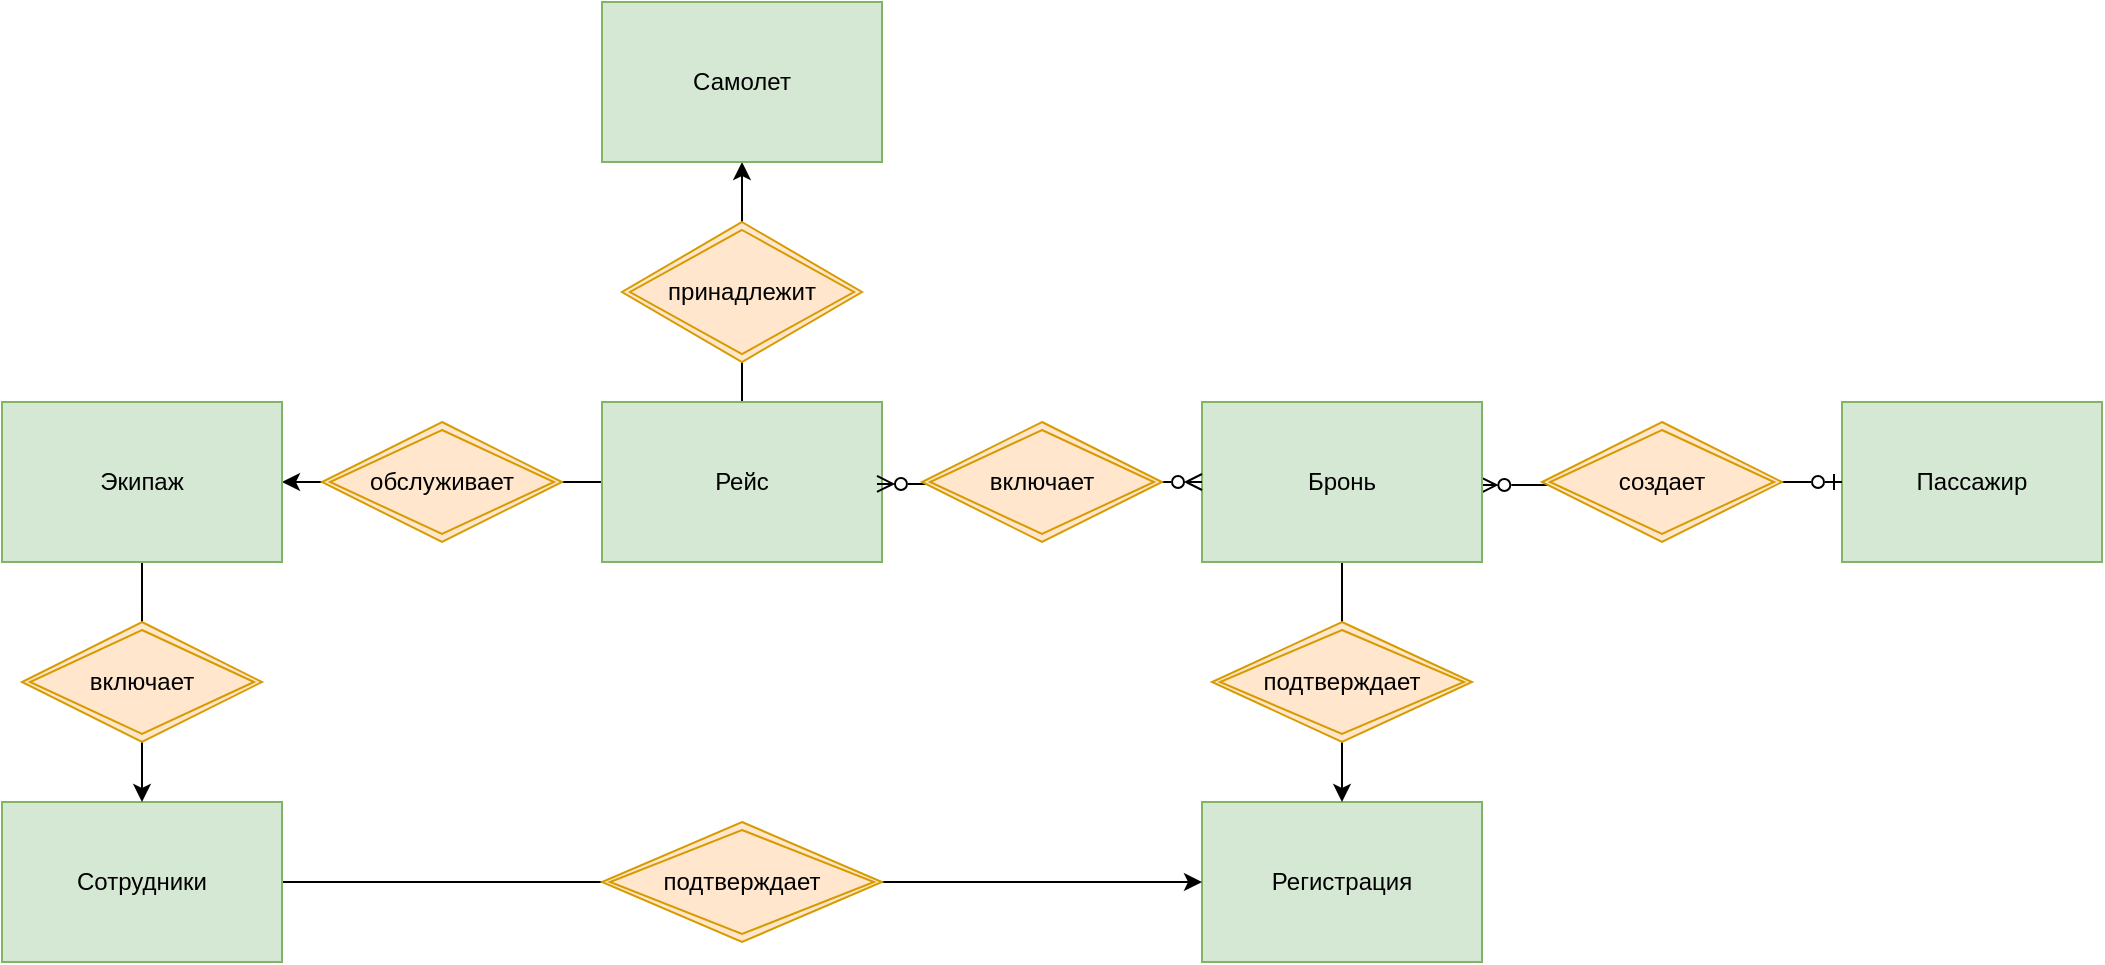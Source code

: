 <mxfile version="24.7.16">
  <diagram name="Страница — 1" id="361Gj0xfxAqqJb2A0n--">
    <mxGraphModel dx="907" dy="538" grid="1" gridSize="10" guides="1" tooltips="1" connect="1" arrows="1" fold="1" page="1" pageScale="1" pageWidth="1169" pageHeight="827" math="0" shadow="0">
      <root>
        <mxCell id="0" />
        <mxCell id="1" parent="0" />
        <mxCell id="EeHq86OZld0XPDPcD5km-1" value="Пассажир" style="whiteSpace=wrap;html=1;align=center;fillColor=#d5e8d4;strokeColor=#82b366;" vertex="1" parent="1">
          <mxGeometry x="980" y="320" width="130" height="80" as="geometry" />
        </mxCell>
        <mxCell id="EeHq86OZld0XPDPcD5km-83" style="edgeStyle=orthogonalEdgeStyle;rounded=0;orthogonalLoop=1;jettySize=auto;html=1;" edge="1" parent="1" source="EeHq86OZld0XPDPcD5km-2" target="EeHq86OZld0XPDPcD5km-3">
          <mxGeometry relative="1" as="geometry" />
        </mxCell>
        <mxCell id="EeHq86OZld0XPDPcD5km-84" style="edgeStyle=orthogonalEdgeStyle;rounded=0;orthogonalLoop=1;jettySize=auto;html=1;" edge="1" parent="1" source="EeHq86OZld0XPDPcD5km-2" target="EeHq86OZld0XPDPcD5km-63">
          <mxGeometry relative="1" as="geometry" />
        </mxCell>
        <mxCell id="EeHq86OZld0XPDPcD5km-2" value="Рейс" style="whiteSpace=wrap;html=1;align=center;fillColor=#d5e8d4;strokeColor=#82b366;" vertex="1" parent="1">
          <mxGeometry x="360" y="320" width="140" height="80" as="geometry" />
        </mxCell>
        <mxCell id="EeHq86OZld0XPDPcD5km-3" value="Самолет" style="whiteSpace=wrap;html=1;align=center;fillColor=#d5e8d4;strokeColor=#82b366;" vertex="1" parent="1">
          <mxGeometry x="360" y="120" width="140" height="80" as="geometry" />
        </mxCell>
        <mxCell id="EeHq86OZld0XPDPcD5km-4" value="Бронь" style="whiteSpace=wrap;html=1;align=center;fillColor=#d5e8d4;strokeColor=#82b366;" vertex="1" parent="1">
          <mxGeometry x="660" y="320" width="140" height="80" as="geometry" />
        </mxCell>
        <mxCell id="EeHq86OZld0XPDPcD5km-61" value="Регистрация" style="whiteSpace=wrap;html=1;align=center;fillColor=#d5e8d4;strokeColor=#82b366;" vertex="1" parent="1">
          <mxGeometry x="660" y="520" width="140" height="80" as="geometry" />
        </mxCell>
        <mxCell id="EeHq86OZld0XPDPcD5km-92" style="edgeStyle=orthogonalEdgeStyle;rounded=0;orthogonalLoop=1;jettySize=auto;html=1;" edge="1" parent="1" source="EeHq86OZld0XPDPcD5km-62" target="EeHq86OZld0XPDPcD5km-61">
          <mxGeometry relative="1" as="geometry" />
        </mxCell>
        <mxCell id="EeHq86OZld0XPDPcD5km-62" value="Сотрудники" style="whiteSpace=wrap;html=1;align=center;fillColor=#d5e8d4;strokeColor=#82b366;" vertex="1" parent="1">
          <mxGeometry x="60" y="520" width="140" height="80" as="geometry" />
        </mxCell>
        <mxCell id="EeHq86OZld0XPDPcD5km-91" style="edgeStyle=orthogonalEdgeStyle;rounded=0;orthogonalLoop=1;jettySize=auto;html=1;" edge="1" parent="1" source="EeHq86OZld0XPDPcD5km-63" target="EeHq86OZld0XPDPcD5km-62">
          <mxGeometry relative="1" as="geometry" />
        </mxCell>
        <mxCell id="EeHq86OZld0XPDPcD5km-63" value="Экипаж" style="whiteSpace=wrap;html=1;align=center;fillColor=#d5e8d4;strokeColor=#82b366;" vertex="1" parent="1">
          <mxGeometry x="60" y="320" width="140" height="80" as="geometry" />
        </mxCell>
        <mxCell id="EeHq86OZld0XPDPcD5km-67" value="принадлежит" style="shape=rhombus;double=1;perimeter=rhombusPerimeter;whiteSpace=wrap;html=1;align=center;fillColor=#ffe6cc;strokeColor=#d79b00;" vertex="1" parent="1">
          <mxGeometry x="370" y="230" width="120" height="70" as="geometry" />
        </mxCell>
        <mxCell id="EeHq86OZld0XPDPcD5km-69" value="обслуживает" style="shape=rhombus;double=1;perimeter=rhombusPerimeter;whiteSpace=wrap;html=1;align=center;fillColor=#ffe6cc;strokeColor=#d79b00;" vertex="1" parent="1">
          <mxGeometry x="220" y="330" width="120" height="60" as="geometry" />
        </mxCell>
        <mxCell id="EeHq86OZld0XPDPcD5km-78" style="edgeStyle=orthogonalEdgeStyle;rounded=0;orthogonalLoop=1;jettySize=auto;html=1;exitX=0;exitY=0.5;exitDx=0;exitDy=0;entryX=0.994;entryY=0.519;entryDx=0;entryDy=0;entryPerimeter=0;startArrow=ERzeroToOne;startFill=0;endArrow=ERzeroToMany;endFill=0;" edge="1" parent="1" source="EeHq86OZld0XPDPcD5km-1" target="EeHq86OZld0XPDPcD5km-4">
          <mxGeometry relative="1" as="geometry" />
        </mxCell>
        <mxCell id="EeHq86OZld0XPDPcD5km-64" value="создает" style="shape=rhombus;double=1;perimeter=rhombusPerimeter;whiteSpace=wrap;html=1;align=center;fillColor=#ffe6cc;strokeColor=#d79b00;" vertex="1" parent="1">
          <mxGeometry x="830" y="330" width="120" height="60" as="geometry" />
        </mxCell>
        <mxCell id="EeHq86OZld0XPDPcD5km-87" style="edgeStyle=orthogonalEdgeStyle;rounded=0;orthogonalLoop=1;jettySize=auto;html=1;" edge="1" parent="1" source="EeHq86OZld0XPDPcD5km-80" target="EeHq86OZld0XPDPcD5km-61">
          <mxGeometry relative="1" as="geometry" />
        </mxCell>
        <mxCell id="EeHq86OZld0XPDPcD5km-80" value="Бронь" style="whiteSpace=wrap;html=1;align=center;fillColor=#d5e8d4;strokeColor=#82b366;" vertex="1" parent="1">
          <mxGeometry x="660" y="320" width="140" height="80" as="geometry" />
        </mxCell>
        <mxCell id="EeHq86OZld0XPDPcD5km-81" style="edgeStyle=orthogonalEdgeStyle;rounded=0;orthogonalLoop=1;jettySize=auto;html=1;entryX=0.982;entryY=0.512;entryDx=0;entryDy=0;entryPerimeter=0;endArrow=ERzeroToMany;endFill=0;startArrow=ERzeroToMany;startFill=0;" edge="1" parent="1" source="EeHq86OZld0XPDPcD5km-80" target="EeHq86OZld0XPDPcD5km-2">
          <mxGeometry relative="1" as="geometry" />
        </mxCell>
        <mxCell id="EeHq86OZld0XPDPcD5km-66" value="включает" style="shape=rhombus;double=1;perimeter=rhombusPerimeter;whiteSpace=wrap;html=1;align=center;fillColor=#ffe6cc;strokeColor=#d79b00;" vertex="1" parent="1">
          <mxGeometry x="520" y="330" width="120" height="60" as="geometry" />
        </mxCell>
        <mxCell id="EeHq86OZld0XPDPcD5km-65" value="подтверждает" style="shape=rhombus;double=1;perimeter=rhombusPerimeter;whiteSpace=wrap;html=1;align=center;fillColor=#ffe6cc;strokeColor=#d79b00;" vertex="1" parent="1">
          <mxGeometry x="665" y="430" width="130" height="60" as="geometry" />
        </mxCell>
        <mxCell id="EeHq86OZld0XPDPcD5km-71" value="подтверждает" style="shape=rhombus;double=1;perimeter=rhombusPerimeter;whiteSpace=wrap;html=1;align=center;fillColor=#ffe6cc;strokeColor=#d79b00;" vertex="1" parent="1">
          <mxGeometry x="360" y="530" width="140" height="60" as="geometry" />
        </mxCell>
        <mxCell id="EeHq86OZld0XPDPcD5km-70" value="включает" style="shape=rhombus;double=1;perimeter=rhombusPerimeter;whiteSpace=wrap;html=1;align=center;fillColor=#ffe6cc;strokeColor=#d79b00;" vertex="1" parent="1">
          <mxGeometry x="70" y="430" width="120" height="60" as="geometry" />
        </mxCell>
      </root>
    </mxGraphModel>
  </diagram>
</mxfile>
